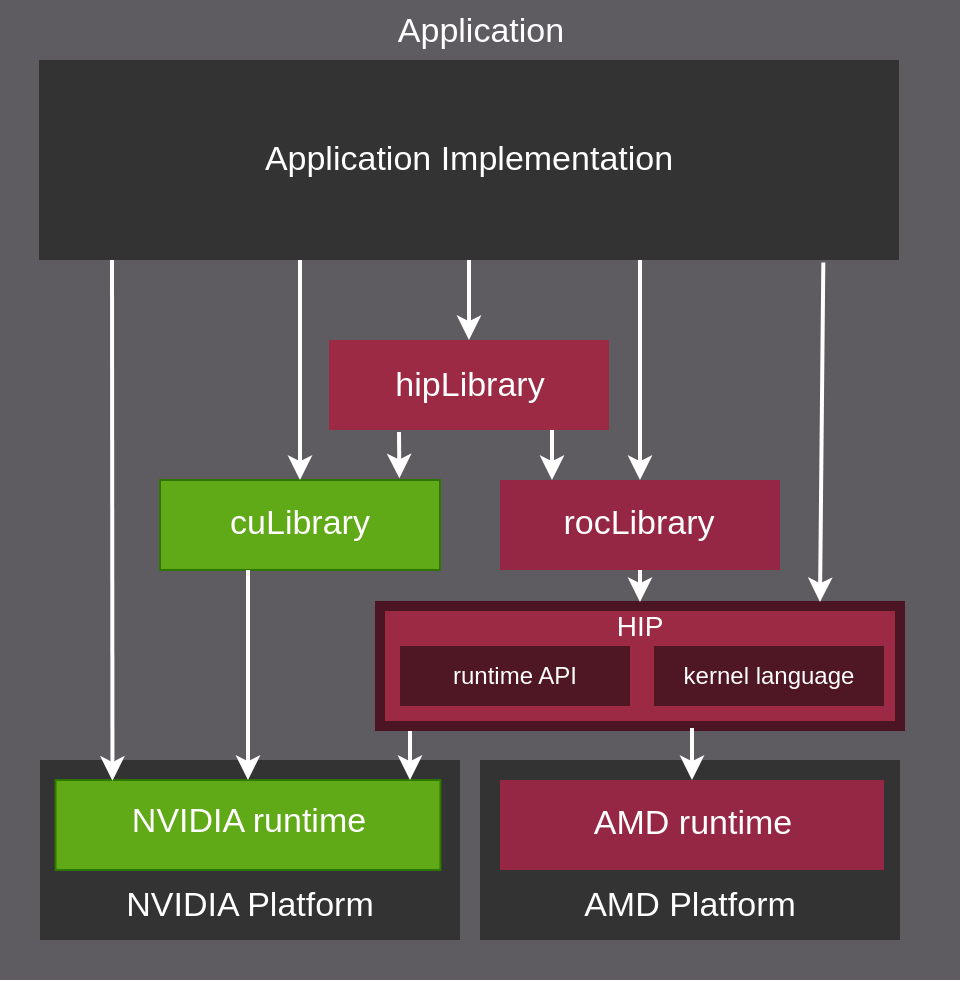 <mxfile>
    <diagram id="zBbb_w2fufU70cdOGtND" name="1 oldal">
        <mxGraphModel dx="1547" dy="1302" grid="1" gridSize="10" guides="1" tooltips="1" connect="1" arrows="1" fold="1" page="0" pageScale="1" pageWidth="660" pageHeight="610" background="none" math="0" shadow="0">
            <root>
                <mxCell id="0"/>
                <mxCell id="1" parent="0"/>
                <mxCell id="6033" value="" style="rounded=0;whiteSpace=wrap;html=1;fillColor=#5E5B61;fontColor=#FFFFFF;strokeColor=none;spacing=0;" parent="1" vertex="1">
                    <mxGeometry x="110" y="-320" width="480" height="490" as="geometry"/>
                </mxCell>
                <mxCell id="5981" value="" style="group" parent="1" vertex="1" connectable="0">
                    <mxGeometry x="130" y="60" width="210" height="90" as="geometry"/>
                </mxCell>
                <mxCell id="5982" value="" style="rounded=0;whiteSpace=wrap;html=1;fillColor=#333333;fontColor=#FFFFFF;strokeColor=none;" parent="5981" vertex="1">
                    <mxGeometry width="210" height="90" as="geometry"/>
                </mxCell>
                <mxCell id="5983" value="" style="group" parent="5981" vertex="1" connectable="0">
                    <mxGeometry x="7.742" y="8" width="192.5" height="45" as="geometry"/>
                </mxCell>
                <mxCell id="5984" value="" style="rounded=0;whiteSpace=wrap;html=1;fillColor=#60a917;fontColor=#ffffff;strokeColor=#2D7600;" parent="5983" vertex="1">
                    <mxGeometry y="2" width="192.5" height="45" as="geometry"/>
                </mxCell>
                <mxCell id="5985" value="&lt;div&gt;NVIDIA runtime&lt;/div&gt;" style="text;html=1;strokeColor=none;fillColor=none;align=center;verticalAlign=middle;whiteSpace=wrap;rounded=0;fontSize=17;fontColor=#FFFFFF;" parent="5983" vertex="1">
                    <mxGeometry x="11.998" y="13.01" width="168.502" height="18.99" as="geometry"/>
                </mxCell>
                <mxCell id="5986" value="&lt;font style=&quot;&quot;&gt;NVIDIA Platform&lt;/font&gt;" style="text;html=1;strokeColor=none;fillColor=none;align=center;verticalAlign=middle;whiteSpace=wrap;rounded=0;fontSize=17;fontColor=#FFFFFF;" parent="5981" vertex="1">
                    <mxGeometry x="40" y="63" width="130" height="20" as="geometry"/>
                </mxCell>
                <mxCell id="5987" value="" style="endArrow=classic;startArrow=none;html=1;rounded=0;strokeWidth=2;startFill=0;strokeColor=#FFFFFF;" parent="1" edge="1">
                    <mxGeometry width="50" height="50" relative="1" as="geometry">
                        <mxPoint x="315" y="45" as="sourcePoint"/>
                        <mxPoint x="315" y="70" as="targetPoint"/>
                    </mxGeometry>
                </mxCell>
                <mxCell id="5988" value="" style="rounded=0;whiteSpace=wrap;html=1;fillColor=#9C2A44;fontColor=#FFFFFF;strokeColor=#4c1523;strokeWidth=5;" parent="1" vertex="1">
                    <mxGeometry x="300" y="-17" width="260" height="60" as="geometry"/>
                </mxCell>
                <mxCell id="5989" value="&lt;font style=&quot;font-size: 14px;&quot; face=&quot;Helvetica&quot;&gt;HIP&lt;/font&gt;" style="text;html=1;strokeColor=none;fillColor=none;align=center;verticalAlign=middle;whiteSpace=wrap;rounded=0;fontSize=17;fontColor=#FFFFFF;strokeWidth=2;" parent="1" vertex="1">
                    <mxGeometry x="300" y="-17" width="260" height="20" as="geometry"/>
                </mxCell>
                <mxCell id="5990" value="" style="rounded=0;whiteSpace=wrap;html=1;fillColor=#333333;fontColor=#FFFFFF;strokeColor=none;" parent="1" vertex="1">
                    <mxGeometry x="350" y="60" width="210" height="90" as="geometry"/>
                </mxCell>
                <mxCell id="5991" value="" style="group;fillColor=#A50040;fontColor=#ffffff;strokeColor=none;" parent="1" vertex="1" connectable="0">
                    <mxGeometry x="360" y="70" width="192" height="45" as="geometry"/>
                </mxCell>
                <mxCell id="5992" value="" style="rounded=0;whiteSpace=wrap;html=1;fillColor=#962744;fontColor=#FFFFFF;strokeColor=none;" parent="5991" vertex="1">
                    <mxGeometry width="192.0" height="45" as="geometry"/>
                </mxCell>
                <mxCell id="5993" value="&lt;div&gt;AMD runtime&lt;/div&gt;" style="text;html=1;strokeColor=none;fillColor=none;align=center;verticalAlign=middle;whiteSpace=wrap;rounded=0;fontSize=17;fontColor=#ffffff;" parent="5991" vertex="1">
                    <mxGeometry x="8.639" y="7.497" width="174.72" height="29.997" as="geometry"/>
                </mxCell>
                <mxCell id="5994" value="" style="endArrow=classic;startArrow=none;html=1;rounded=0;strokeWidth=2;startFill=0;strokeColor=#FFFFFF;entryX=0.5;entryY=0;entryDx=0;entryDy=0;" parent="1" target="5992" edge="1">
                    <mxGeometry width="50" height="50" relative="1" as="geometry">
                        <mxPoint x="456" y="44" as="sourcePoint"/>
                        <mxPoint x="470" y="70" as="targetPoint"/>
                    </mxGeometry>
                </mxCell>
                <mxCell id="5995" value="&lt;font face=&quot;Helvetica&quot;&gt;AMD Platform&lt;br&gt;&lt;/font&gt;" style="text;html=1;strokeColor=none;fillColor=none;align=center;verticalAlign=middle;whiteSpace=wrap;rounded=0;fontSize=17;fontColor=#FFFFFF;" parent="1" vertex="1">
                    <mxGeometry x="365" y="123" width="180" height="20" as="geometry"/>
                </mxCell>
                <mxCell id="6003" value="" style="endArrow=classic;startArrow=none;html=1;rounded=0;strokeWidth=2;startFill=0;strokeColor=#FFFFFF;exitX=0.25;exitY=1;exitDx=0;exitDy=0;entryX=0.855;entryY=-0.018;entryDx=0;entryDy=0;entryPerimeter=0;" parent="1" target="6000" edge="1">
                    <mxGeometry width="50" height="50" relative="1" as="geometry">
                        <mxPoint x="309.5" y="-104" as="sourcePoint"/>
                        <mxPoint x="309.56" y="-60.975" as="targetPoint"/>
                    </mxGeometry>
                </mxCell>
                <mxCell id="6004" value="" style="rounded=0;whiteSpace=wrap;html=1;fillColor=#9C2A44;fontColor=#FFFFFF;strokeColor=none;" parent="1" vertex="1">
                    <mxGeometry x="274.5" y="-150" width="140" height="45" as="geometry"/>
                </mxCell>
                <mxCell id="6005" value="&lt;font face=&quot;Helvetica&quot;&gt;hipLibrary&lt;/font&gt;" style="text;html=1;strokeColor=none;fillColor=none;align=center;verticalAlign=middle;whiteSpace=wrap;rounded=0;fontSize=17;fontColor=#ffffff;dashed=1;strokeWidth=2;" parent="1" vertex="1">
                    <mxGeometry x="274.5" y="-150" width="140" height="45" as="geometry"/>
                </mxCell>
                <mxCell id="6007" value="" style="group;dashed=1;strokeWidth=2;strokeColor=none;" parent="1" vertex="1" connectable="0">
                    <mxGeometry x="360" y="-80" width="140" height="45" as="geometry"/>
                </mxCell>
                <mxCell id="6008" value="" style="rounded=0;whiteSpace=wrap;html=1;fillColor=#962744;fontColor=#FFFFFF;strokeColor=none;dashed=1;strokeWidth=2;" parent="6007" vertex="1">
                    <mxGeometry width="140.0" height="45" as="geometry"/>
                </mxCell>
                <mxCell id="6009" value="&lt;div&gt;rocLibrary&lt;/div&gt;" style="text;html=1;strokeColor=none;fillColor=none;align=center;verticalAlign=middle;whiteSpace=wrap;rounded=0;fontSize=17;fontColor=#FFFFFF;" parent="6007" vertex="1">
                    <mxGeometry x="6.299" y="7.497" width="127.4" height="29.997" as="geometry"/>
                </mxCell>
                <mxCell id="6010" value="" style="endArrow=classic;startArrow=none;html=1;rounded=0;strokeWidth=2;startFill=0;strokeColor=#FFFFFF;" parent="1" edge="1">
                    <mxGeometry width="50" height="50" relative="1" as="geometry">
                        <mxPoint x="386" y="-105" as="sourcePoint"/>
                        <mxPoint x="386" y="-80" as="targetPoint"/>
                    </mxGeometry>
                </mxCell>
                <mxCell id="5999" value="" style="group" parent="1" vertex="1" connectable="0">
                    <mxGeometry x="190" y="-80" width="140" height="45" as="geometry"/>
                </mxCell>
                <mxCell id="6000" value="" style="rounded=0;whiteSpace=wrap;html=1;fillColor=#60a917;fontColor=#ffffff;strokeColor=#2D7600;" parent="5999" vertex="1">
                    <mxGeometry y="-0.005" width="140" height="45" as="geometry"/>
                </mxCell>
                <mxCell id="6001" value="&lt;div&gt;cuLibrary&lt;/div&gt;" style="text;html=1;strokeColor=none;fillColor=none;align=center;verticalAlign=middle;whiteSpace=wrap;rounded=0;fontSize=17;fontColor=#FFFFFF;" parent="5999" vertex="1">
                    <mxGeometry x="10.019" y="13.404" width="119.967" height="18.182" as="geometry"/>
                </mxCell>
                <mxCell id="6013" style="edgeStyle=none;html=1;strokeWidth=2;strokeColor=#FFFFFF;entryX=0.5;entryY=0;entryDx=0;entryDy=0;" parent="1" target="5984" edge="1">
                    <mxGeometry relative="1" as="geometry">
                        <mxPoint x="234" y="-35" as="sourcePoint"/>
                        <mxPoint x="220" y="60" as="targetPoint"/>
                    </mxGeometry>
                </mxCell>
                <mxCell id="6014" style="edgeStyle=none;html=1;exitX=0.5;exitY=1;exitDx=0;exitDy=0;strokeWidth=2;strokeColor=#FFFFFF;" parent="1" source="6008" edge="1">
                    <mxGeometry relative="1" as="geometry">
                        <mxPoint x="430" y="-19" as="targetPoint"/>
                    </mxGeometry>
                </mxCell>
                <mxCell id="6025" value="" style="group;strokeColor=none;dashed=1;strokeWidth=2;" parent="1" vertex="1" connectable="0">
                    <mxGeometry x="129.5" y="-290" width="430" height="100" as="geometry"/>
                </mxCell>
                <mxCell id="6023" value="" style="rounded=0;whiteSpace=wrap;html=1;fillColor=#333333;fontColor=#FFFFFF;strokeColor=none;spacing=0;" parent="6025" vertex="1">
                    <mxGeometry width="430" height="100" as="geometry"/>
                </mxCell>
                <mxCell id="6024" value="&lt;div&gt;Application Implementation&lt;/div&gt;" style="text;html=1;strokeColor=none;fillColor=none;align=center;verticalAlign=middle;whiteSpace=wrap;rounded=0;fontSize=17;fontColor=#FFFFFF;" parent="6025" vertex="1">
                    <mxGeometry x="97.51" y="43.94" width="234.99" height="12.12" as="geometry"/>
                </mxCell>
                <mxCell id="6026" style="edgeStyle=none;html=1;entryX=0.148;entryY=0.008;entryDx=0;entryDy=0;strokeWidth=2;entryPerimeter=0;strokeColor=#FFFFFF;" parent="1" target="5984" edge="1">
                    <mxGeometry relative="1" as="geometry">
                        <mxPoint x="166" y="-190" as="sourcePoint"/>
                        <mxPoint x="159.996" y="-94.12" as="targetPoint"/>
                    </mxGeometry>
                </mxCell>
                <mxCell id="6027" style="edgeStyle=none;html=1;strokeWidth=2;entryX=0.5;entryY=0;entryDx=0;entryDy=0;strokeColor=#FFFFFF;" parent="1" edge="1">
                    <mxGeometry relative="1" as="geometry">
                        <mxPoint x="260" y="-190" as="sourcePoint"/>
                        <mxPoint x="260" y="-80.005" as="targetPoint"/>
                    </mxGeometry>
                </mxCell>
                <mxCell id="6029" style="edgeStyle=none;html=1;entryX=0.5;entryY=0;entryDx=0;entryDy=0;strokeWidth=2;exitX=0.5;exitY=1;exitDx=0;exitDy=0;strokeColor=#FFFFFF;" parent="1" source="6023" target="6005" edge="1">
                    <mxGeometry relative="1" as="geometry">
                        <mxPoint x="320" y="-190" as="sourcePoint"/>
                    </mxGeometry>
                </mxCell>
                <mxCell id="6030" style="edgeStyle=none;html=1;strokeWidth=2;strokeColor=#FFFFFF;entryX=0.5;entryY=0;entryDx=0;entryDy=0;" parent="1" target="6008" edge="1">
                    <mxGeometry relative="1" as="geometry">
                        <mxPoint x="452" y="-80" as="targetPoint"/>
                        <mxPoint x="430" y="-190" as="sourcePoint"/>
                    </mxGeometry>
                </mxCell>
                <mxCell id="6031" style="edgeStyle=none;html=1;exitX=0.912;exitY=1.013;exitDx=0;exitDy=0;strokeWidth=2;exitPerimeter=0;strokeColor=#FFFFFF;" parent="1" source="6023" edge="1">
                    <mxGeometry relative="1" as="geometry">
                        <mxPoint x="520" y="-19" as="targetPoint"/>
                    </mxGeometry>
                </mxCell>
                <mxCell id="6034" value="&lt;div&gt;Application&lt;/div&gt;" style="text;html=1;strokeColor=none;fillColor=none;align=center;verticalAlign=middle;whiteSpace=wrap;rounded=0;fontSize=17;fontColor=#FFFFFF;" parent="1" vertex="1">
                    <mxGeometry x="232.5" y="-310" width="234.99" height="12.12" as="geometry"/>
                </mxCell>
                <mxCell id="6035" value="runtime API" style="rounded=0;whiteSpace=wrap;html=1;fillColor=#4F1623;fontColor=#FFFFFF;strokeColor=none;" parent="1" vertex="1">
                    <mxGeometry x="310" y="3" width="115" height="30" as="geometry"/>
                </mxCell>
                <mxCell id="6036" value="kernel language" style="rounded=0;whiteSpace=wrap;html=1;fillColor=#4F1623;fontColor=#FFFFFF;strokeColor=none;" parent="1" vertex="1">
                    <mxGeometry x="437" y="3" width="115" height="30" as="geometry"/>
                </mxCell>
            </root>
        </mxGraphModel>
    </diagram>
</mxfile>